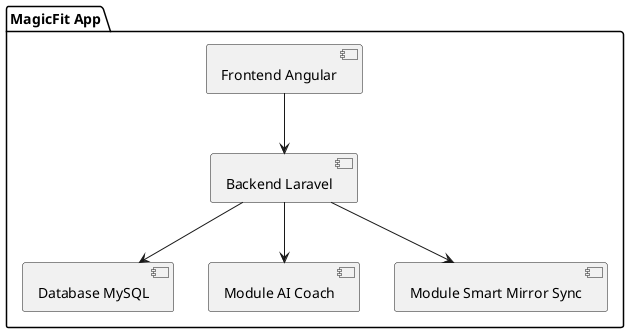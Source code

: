 
@startuml ComponentMagicFit
package "MagicFit App" {
  [Frontend Angular]
  [Backend Laravel]
  [Database MySQL]
  [Module AI Coach]
  [Module Smart Mirror Sync]
}

[Frontend Angular] --> [Backend Laravel]
[Backend Laravel] --> [Database MySQL]
[Backend Laravel] --> [Module AI Coach]
[Backend Laravel] --> [Module Smart Mirror Sync]
@enduml

